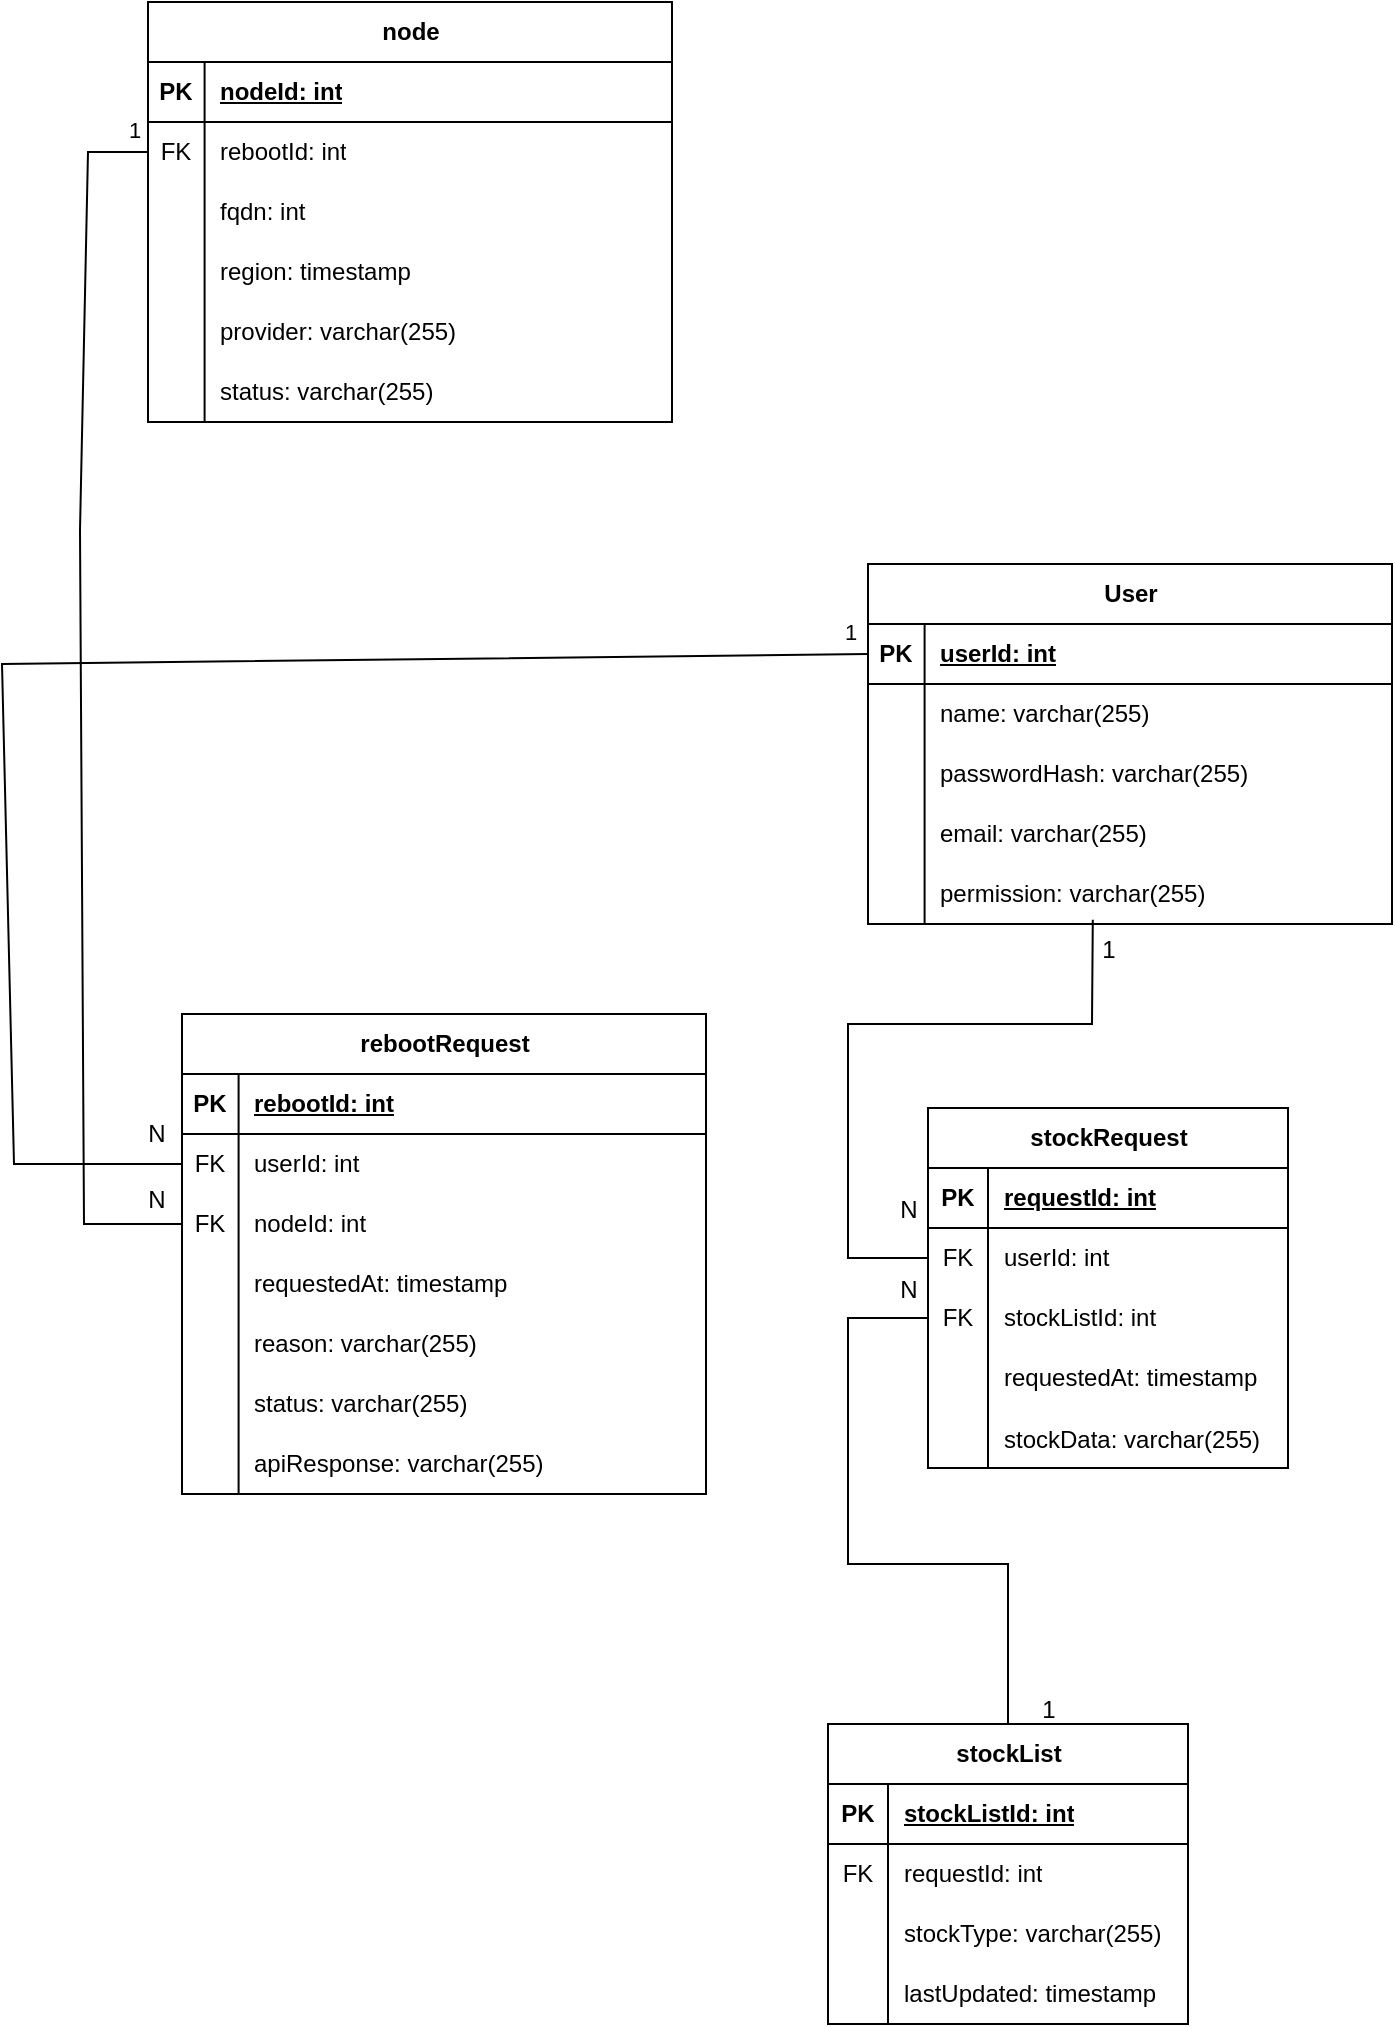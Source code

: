 <mxfile version="26.2.15">
  <diagram name="Page-1" id="GqOwYjvRHA0eZzKJuxxE">
    <mxGraphModel dx="851" dy="609" grid="1" gridSize="10" guides="1" tooltips="1" connect="1" arrows="1" fold="1" page="1" pageScale="1" pageWidth="827" pageHeight="1169" math="0" shadow="0">
      <root>
        <mxCell id="0" />
        <mxCell id="1" parent="0" />
        <mxCell id="aUm_TQJ9ZBti03LkIsbj-28" value="User" style="shape=table;startSize=30;container=1;collapsible=1;childLayout=tableLayout;fixedRows=1;rowLines=0;fontStyle=1;align=center;resizeLast=1;html=1;" parent="1" vertex="1">
          <mxGeometry x="480" y="320" width="262" height="180" as="geometry" />
        </mxCell>
        <mxCell id="aUm_TQJ9ZBti03LkIsbj-29" value="" style="shape=tableRow;horizontal=0;startSize=0;swimlaneHead=0;swimlaneBody=0;fillColor=none;collapsible=0;dropTarget=0;points=[[0,0.5],[1,0.5]];portConstraint=eastwest;top=0;left=0;right=0;bottom=1;" parent="aUm_TQJ9ZBti03LkIsbj-28" vertex="1">
          <mxGeometry y="30" width="262" height="30" as="geometry" />
        </mxCell>
        <mxCell id="aUm_TQJ9ZBti03LkIsbj-30" value="PK" style="shape=partialRectangle;connectable=0;fillColor=none;top=0;left=0;bottom=0;right=0;fontStyle=1;overflow=hidden;whiteSpace=wrap;html=1;" parent="aUm_TQJ9ZBti03LkIsbj-29" vertex="1">
          <mxGeometry width="28.3" height="30" as="geometry">
            <mxRectangle width="28.3" height="30" as="alternateBounds" />
          </mxGeometry>
        </mxCell>
        <mxCell id="aUm_TQJ9ZBti03LkIsbj-31" value="userId: int" style="shape=partialRectangle;connectable=0;fillColor=none;top=0;left=0;bottom=0;right=0;align=left;spacingLeft=6;fontStyle=5;overflow=hidden;whiteSpace=wrap;html=1;" parent="aUm_TQJ9ZBti03LkIsbj-29" vertex="1">
          <mxGeometry x="28.3" width="233.7" height="30" as="geometry">
            <mxRectangle width="233.7" height="30" as="alternateBounds" />
          </mxGeometry>
        </mxCell>
        <mxCell id="aUm_TQJ9ZBti03LkIsbj-32" value="" style="shape=tableRow;horizontal=0;startSize=0;swimlaneHead=0;swimlaneBody=0;fillColor=none;collapsible=0;dropTarget=0;points=[[0,0.5],[1,0.5]];portConstraint=eastwest;top=0;left=0;right=0;bottom=0;" parent="aUm_TQJ9ZBti03LkIsbj-28" vertex="1">
          <mxGeometry y="60" width="262" height="30" as="geometry" />
        </mxCell>
        <mxCell id="aUm_TQJ9ZBti03LkIsbj-33" value="" style="shape=partialRectangle;connectable=0;fillColor=none;top=0;left=0;bottom=0;right=0;editable=1;overflow=hidden;whiteSpace=wrap;html=1;" parent="aUm_TQJ9ZBti03LkIsbj-32" vertex="1">
          <mxGeometry width="28.3" height="30" as="geometry">
            <mxRectangle width="28.3" height="30" as="alternateBounds" />
          </mxGeometry>
        </mxCell>
        <mxCell id="aUm_TQJ9ZBti03LkIsbj-34" value="name: varchar(255)" style="shape=partialRectangle;connectable=0;fillColor=none;top=0;left=0;bottom=0;right=0;align=left;spacingLeft=6;overflow=hidden;whiteSpace=wrap;html=1;" parent="aUm_TQJ9ZBti03LkIsbj-32" vertex="1">
          <mxGeometry x="28.3" width="233.7" height="30" as="geometry">
            <mxRectangle width="233.7" height="30" as="alternateBounds" />
          </mxGeometry>
        </mxCell>
        <mxCell id="aUm_TQJ9ZBti03LkIsbj-35" value="" style="shape=tableRow;horizontal=0;startSize=0;swimlaneHead=0;swimlaneBody=0;fillColor=none;collapsible=0;dropTarget=0;points=[[0,0.5],[1,0.5]];portConstraint=eastwest;top=0;left=0;right=0;bottom=0;" parent="aUm_TQJ9ZBti03LkIsbj-28" vertex="1">
          <mxGeometry y="90" width="262" height="30" as="geometry" />
        </mxCell>
        <mxCell id="aUm_TQJ9ZBti03LkIsbj-36" value="" style="shape=partialRectangle;connectable=0;fillColor=none;top=0;left=0;bottom=0;right=0;editable=1;overflow=hidden;whiteSpace=wrap;html=1;" parent="aUm_TQJ9ZBti03LkIsbj-35" vertex="1">
          <mxGeometry width="28.3" height="30" as="geometry">
            <mxRectangle width="28.3" height="30" as="alternateBounds" />
          </mxGeometry>
        </mxCell>
        <mxCell id="aUm_TQJ9ZBti03LkIsbj-37" value="passwordHash: varchar(255)" style="shape=partialRectangle;connectable=0;fillColor=none;top=0;left=0;bottom=0;right=0;align=left;spacingLeft=6;overflow=hidden;whiteSpace=wrap;html=1;" parent="aUm_TQJ9ZBti03LkIsbj-35" vertex="1">
          <mxGeometry x="28.3" width="233.7" height="30" as="geometry">
            <mxRectangle width="233.7" height="30" as="alternateBounds" />
          </mxGeometry>
        </mxCell>
        <mxCell id="aUm_TQJ9ZBti03LkIsbj-38" value="" style="shape=tableRow;horizontal=0;startSize=0;swimlaneHead=0;swimlaneBody=0;fillColor=none;collapsible=0;dropTarget=0;points=[[0,0.5],[1,0.5]];portConstraint=eastwest;top=0;left=0;right=0;bottom=0;" parent="aUm_TQJ9ZBti03LkIsbj-28" vertex="1">
          <mxGeometry y="120" width="262" height="30" as="geometry" />
        </mxCell>
        <mxCell id="aUm_TQJ9ZBti03LkIsbj-39" value="" style="shape=partialRectangle;connectable=0;fillColor=none;top=0;left=0;bottom=0;right=0;editable=1;overflow=hidden;whiteSpace=wrap;html=1;" parent="aUm_TQJ9ZBti03LkIsbj-38" vertex="1">
          <mxGeometry width="28.3" height="30" as="geometry">
            <mxRectangle width="28.3" height="30" as="alternateBounds" />
          </mxGeometry>
        </mxCell>
        <mxCell id="aUm_TQJ9ZBti03LkIsbj-40" value="email: varchar(255)" style="shape=partialRectangle;connectable=0;fillColor=none;top=0;left=0;bottom=0;right=0;align=left;spacingLeft=6;overflow=hidden;whiteSpace=wrap;html=1;" parent="aUm_TQJ9ZBti03LkIsbj-38" vertex="1">
          <mxGeometry x="28.3" width="233.7" height="30" as="geometry">
            <mxRectangle width="233.7" height="30" as="alternateBounds" />
          </mxGeometry>
        </mxCell>
        <mxCell id="aUm_TQJ9ZBti03LkIsbj-42" value="" style="shape=tableRow;horizontal=0;startSize=0;swimlaneHead=0;swimlaneBody=0;fillColor=none;collapsible=0;dropTarget=0;points=[[0,0.5],[1,0.5]];portConstraint=eastwest;top=0;left=0;right=0;bottom=0;" parent="aUm_TQJ9ZBti03LkIsbj-28" vertex="1">
          <mxGeometry y="150" width="262" height="30" as="geometry" />
        </mxCell>
        <mxCell id="aUm_TQJ9ZBti03LkIsbj-43" value="" style="shape=partialRectangle;connectable=0;fillColor=none;top=0;left=0;bottom=0;right=0;editable=1;overflow=hidden;whiteSpace=wrap;html=1;" parent="aUm_TQJ9ZBti03LkIsbj-42" vertex="1">
          <mxGeometry width="28.3" height="30" as="geometry">
            <mxRectangle width="28.3" height="30" as="alternateBounds" />
          </mxGeometry>
        </mxCell>
        <mxCell id="aUm_TQJ9ZBti03LkIsbj-44" value="permission: varchar(255)" style="shape=partialRectangle;connectable=0;fillColor=none;top=0;left=0;bottom=0;right=0;align=left;spacingLeft=6;overflow=hidden;whiteSpace=wrap;html=1;" parent="aUm_TQJ9ZBti03LkIsbj-42" vertex="1">
          <mxGeometry x="28.3" width="233.7" height="30" as="geometry">
            <mxRectangle width="233.7" height="30" as="alternateBounds" />
          </mxGeometry>
        </mxCell>
        <mxCell id="aUm_TQJ9ZBti03LkIsbj-48" value="rebootRequest" style="shape=table;startSize=30;container=1;collapsible=1;childLayout=tableLayout;fixedRows=1;rowLines=0;fontStyle=1;align=center;resizeLast=1;html=1;" parent="1" vertex="1">
          <mxGeometry x="137" y="545" width="262" height="240" as="geometry" />
        </mxCell>
        <mxCell id="aUm_TQJ9ZBti03LkIsbj-49" value="" style="shape=tableRow;horizontal=0;startSize=0;swimlaneHead=0;swimlaneBody=0;fillColor=none;collapsible=0;dropTarget=0;points=[[0,0.5],[1,0.5]];portConstraint=eastwest;top=0;left=0;right=0;bottom=1;" parent="aUm_TQJ9ZBti03LkIsbj-48" vertex="1">
          <mxGeometry y="30" width="262" height="30" as="geometry" />
        </mxCell>
        <mxCell id="aUm_TQJ9ZBti03LkIsbj-50" value="PK" style="shape=partialRectangle;connectable=0;fillColor=none;top=0;left=0;bottom=0;right=0;fontStyle=1;overflow=hidden;whiteSpace=wrap;html=1;" parent="aUm_TQJ9ZBti03LkIsbj-49" vertex="1">
          <mxGeometry width="28.3" height="30" as="geometry">
            <mxRectangle width="28.3" height="30" as="alternateBounds" />
          </mxGeometry>
        </mxCell>
        <mxCell id="aUm_TQJ9ZBti03LkIsbj-51" value="rebootId: int" style="shape=partialRectangle;connectable=0;fillColor=none;top=0;left=0;bottom=0;right=0;align=left;spacingLeft=6;fontStyle=5;overflow=hidden;whiteSpace=wrap;html=1;" parent="aUm_TQJ9ZBti03LkIsbj-49" vertex="1">
          <mxGeometry x="28.3" width="233.7" height="30" as="geometry">
            <mxRectangle width="233.7" height="30" as="alternateBounds" />
          </mxGeometry>
        </mxCell>
        <mxCell id="aUm_TQJ9ZBti03LkIsbj-52" value="" style="shape=tableRow;horizontal=0;startSize=0;swimlaneHead=0;swimlaneBody=0;fillColor=none;collapsible=0;dropTarget=0;points=[[0,0.5],[1,0.5]];portConstraint=eastwest;top=0;left=0;right=0;bottom=0;" parent="aUm_TQJ9ZBti03LkIsbj-48" vertex="1">
          <mxGeometry y="60" width="262" height="30" as="geometry" />
        </mxCell>
        <mxCell id="aUm_TQJ9ZBti03LkIsbj-53" value="FK" style="shape=partialRectangle;connectable=0;fillColor=none;top=0;left=0;bottom=0;right=0;editable=1;overflow=hidden;whiteSpace=wrap;html=1;" parent="aUm_TQJ9ZBti03LkIsbj-52" vertex="1">
          <mxGeometry width="28.3" height="30" as="geometry">
            <mxRectangle width="28.3" height="30" as="alternateBounds" />
          </mxGeometry>
        </mxCell>
        <mxCell id="aUm_TQJ9ZBti03LkIsbj-54" value="userId: int" style="shape=partialRectangle;connectable=0;fillColor=none;top=0;left=0;bottom=0;right=0;align=left;spacingLeft=6;overflow=hidden;whiteSpace=wrap;html=1;" parent="aUm_TQJ9ZBti03LkIsbj-52" vertex="1">
          <mxGeometry x="28.3" width="233.7" height="30" as="geometry">
            <mxRectangle width="233.7" height="30" as="alternateBounds" />
          </mxGeometry>
        </mxCell>
        <mxCell id="aUm_TQJ9ZBti03LkIsbj-55" value="" style="shape=tableRow;horizontal=0;startSize=0;swimlaneHead=0;swimlaneBody=0;fillColor=none;collapsible=0;dropTarget=0;points=[[0,0.5],[1,0.5]];portConstraint=eastwest;top=0;left=0;right=0;bottom=0;" parent="aUm_TQJ9ZBti03LkIsbj-48" vertex="1">
          <mxGeometry y="90" width="262" height="30" as="geometry" />
        </mxCell>
        <mxCell id="aUm_TQJ9ZBti03LkIsbj-56" value="FK" style="shape=partialRectangle;connectable=0;fillColor=none;top=0;left=0;bottom=0;right=0;editable=1;overflow=hidden;whiteSpace=wrap;html=1;" parent="aUm_TQJ9ZBti03LkIsbj-55" vertex="1">
          <mxGeometry width="28.3" height="30" as="geometry">
            <mxRectangle width="28.3" height="30" as="alternateBounds" />
          </mxGeometry>
        </mxCell>
        <mxCell id="aUm_TQJ9ZBti03LkIsbj-57" value="nodeId: int" style="shape=partialRectangle;connectable=0;fillColor=none;top=0;left=0;bottom=0;right=0;align=left;spacingLeft=6;overflow=hidden;whiteSpace=wrap;html=1;" parent="aUm_TQJ9ZBti03LkIsbj-55" vertex="1">
          <mxGeometry x="28.3" width="233.7" height="30" as="geometry">
            <mxRectangle width="233.7" height="30" as="alternateBounds" />
          </mxGeometry>
        </mxCell>
        <mxCell id="aUm_TQJ9ZBti03LkIsbj-58" value="" style="shape=tableRow;horizontal=0;startSize=0;swimlaneHead=0;swimlaneBody=0;fillColor=none;collapsible=0;dropTarget=0;points=[[0,0.5],[1,0.5]];portConstraint=eastwest;top=0;left=0;right=0;bottom=0;" parent="aUm_TQJ9ZBti03LkIsbj-48" vertex="1">
          <mxGeometry y="120" width="262" height="30" as="geometry" />
        </mxCell>
        <mxCell id="aUm_TQJ9ZBti03LkIsbj-59" value="" style="shape=partialRectangle;connectable=0;fillColor=none;top=0;left=0;bottom=0;right=0;editable=1;overflow=hidden;whiteSpace=wrap;html=1;" parent="aUm_TQJ9ZBti03LkIsbj-58" vertex="1">
          <mxGeometry width="28.3" height="30" as="geometry">
            <mxRectangle width="28.3" height="30" as="alternateBounds" />
          </mxGeometry>
        </mxCell>
        <mxCell id="aUm_TQJ9ZBti03LkIsbj-60" value="requestedAt: timestamp" style="shape=partialRectangle;connectable=0;fillColor=none;top=0;left=0;bottom=0;right=0;align=left;spacingLeft=6;overflow=hidden;whiteSpace=wrap;html=1;" parent="aUm_TQJ9ZBti03LkIsbj-58" vertex="1">
          <mxGeometry x="28.3" width="233.7" height="30" as="geometry">
            <mxRectangle width="233.7" height="30" as="alternateBounds" />
          </mxGeometry>
        </mxCell>
        <mxCell id="aUm_TQJ9ZBti03LkIsbj-61" value="" style="shape=tableRow;horizontal=0;startSize=0;swimlaneHead=0;swimlaneBody=0;fillColor=none;collapsible=0;dropTarget=0;points=[[0,0.5],[1,0.5]];portConstraint=eastwest;top=0;left=0;right=0;bottom=0;" parent="aUm_TQJ9ZBti03LkIsbj-48" vertex="1">
          <mxGeometry y="150" width="262" height="30" as="geometry" />
        </mxCell>
        <mxCell id="aUm_TQJ9ZBti03LkIsbj-62" value="" style="shape=partialRectangle;connectable=0;fillColor=none;top=0;left=0;bottom=0;right=0;editable=1;overflow=hidden;whiteSpace=wrap;html=1;" parent="aUm_TQJ9ZBti03LkIsbj-61" vertex="1">
          <mxGeometry width="28.3" height="30" as="geometry">
            <mxRectangle width="28.3" height="30" as="alternateBounds" />
          </mxGeometry>
        </mxCell>
        <mxCell id="aUm_TQJ9ZBti03LkIsbj-63" value="reason: varchar(255)" style="shape=partialRectangle;connectable=0;fillColor=none;top=0;left=0;bottom=0;right=0;align=left;spacingLeft=6;overflow=hidden;whiteSpace=wrap;html=1;" parent="aUm_TQJ9ZBti03LkIsbj-61" vertex="1">
          <mxGeometry x="28.3" width="233.7" height="30" as="geometry">
            <mxRectangle width="233.7" height="30" as="alternateBounds" />
          </mxGeometry>
        </mxCell>
        <mxCell id="aUm_TQJ9ZBti03LkIsbj-64" value="" style="shape=tableRow;horizontal=0;startSize=0;swimlaneHead=0;swimlaneBody=0;fillColor=none;collapsible=0;dropTarget=0;points=[[0,0.5],[1,0.5]];portConstraint=eastwest;top=0;left=0;right=0;bottom=0;" parent="aUm_TQJ9ZBti03LkIsbj-48" vertex="1">
          <mxGeometry y="180" width="262" height="30" as="geometry" />
        </mxCell>
        <mxCell id="aUm_TQJ9ZBti03LkIsbj-65" value="" style="shape=partialRectangle;connectable=0;fillColor=none;top=0;left=0;bottom=0;right=0;editable=1;overflow=hidden;whiteSpace=wrap;html=1;" parent="aUm_TQJ9ZBti03LkIsbj-64" vertex="1">
          <mxGeometry width="28.3" height="30" as="geometry">
            <mxRectangle width="28.3" height="30" as="alternateBounds" />
          </mxGeometry>
        </mxCell>
        <mxCell id="aUm_TQJ9ZBti03LkIsbj-66" value="status: varchar(255)" style="shape=partialRectangle;connectable=0;fillColor=none;top=0;left=0;bottom=0;right=0;align=left;spacingLeft=6;overflow=hidden;whiteSpace=wrap;html=1;" parent="aUm_TQJ9ZBti03LkIsbj-64" vertex="1">
          <mxGeometry x="28.3" width="233.7" height="30" as="geometry">
            <mxRectangle width="233.7" height="30" as="alternateBounds" />
          </mxGeometry>
        </mxCell>
        <mxCell id="aUm_TQJ9ZBti03LkIsbj-67" value="" style="shape=tableRow;horizontal=0;startSize=0;swimlaneHead=0;swimlaneBody=0;fillColor=none;collapsible=0;dropTarget=0;points=[[0,0.5],[1,0.5]];portConstraint=eastwest;top=0;left=0;right=0;bottom=0;" parent="aUm_TQJ9ZBti03LkIsbj-48" vertex="1">
          <mxGeometry y="210" width="262" height="30" as="geometry" />
        </mxCell>
        <mxCell id="aUm_TQJ9ZBti03LkIsbj-68" value="" style="shape=partialRectangle;connectable=0;fillColor=none;top=0;left=0;bottom=0;right=0;editable=1;overflow=hidden;whiteSpace=wrap;html=1;" parent="aUm_TQJ9ZBti03LkIsbj-67" vertex="1">
          <mxGeometry width="28.3" height="30" as="geometry">
            <mxRectangle width="28.3" height="30" as="alternateBounds" />
          </mxGeometry>
        </mxCell>
        <mxCell id="aUm_TQJ9ZBti03LkIsbj-69" value="apiResponse: varchar(255)" style="shape=partialRectangle;connectable=0;fillColor=none;top=0;left=0;bottom=0;right=0;align=left;spacingLeft=6;overflow=hidden;whiteSpace=wrap;html=1;" parent="aUm_TQJ9ZBti03LkIsbj-67" vertex="1">
          <mxGeometry x="28.3" width="233.7" height="30" as="geometry">
            <mxRectangle width="233.7" height="30" as="alternateBounds" />
          </mxGeometry>
        </mxCell>
        <mxCell id="aUm_TQJ9ZBti03LkIsbj-70" value="node" style="shape=table;startSize=30;container=1;collapsible=1;childLayout=tableLayout;fixedRows=1;rowLines=0;fontStyle=1;align=center;resizeLast=1;html=1;" parent="1" vertex="1">
          <mxGeometry x="120" y="39" width="262" height="210" as="geometry" />
        </mxCell>
        <mxCell id="aUm_TQJ9ZBti03LkIsbj-71" value="" style="shape=tableRow;horizontal=0;startSize=0;swimlaneHead=0;swimlaneBody=0;fillColor=none;collapsible=0;dropTarget=0;points=[[0,0.5],[1,0.5]];portConstraint=eastwest;top=0;left=0;right=0;bottom=1;" parent="aUm_TQJ9ZBti03LkIsbj-70" vertex="1">
          <mxGeometry y="30" width="262" height="30" as="geometry" />
        </mxCell>
        <mxCell id="aUm_TQJ9ZBti03LkIsbj-72" value="PK" style="shape=partialRectangle;connectable=0;fillColor=none;top=0;left=0;bottom=0;right=0;fontStyle=1;overflow=hidden;whiteSpace=wrap;html=1;" parent="aUm_TQJ9ZBti03LkIsbj-71" vertex="1">
          <mxGeometry width="28.3" height="30" as="geometry">
            <mxRectangle width="28.3" height="30" as="alternateBounds" />
          </mxGeometry>
        </mxCell>
        <mxCell id="aUm_TQJ9ZBti03LkIsbj-73" value="nodeId: int" style="shape=partialRectangle;connectable=0;fillColor=none;top=0;left=0;bottom=0;right=0;align=left;spacingLeft=6;fontStyle=5;overflow=hidden;whiteSpace=wrap;html=1;" parent="aUm_TQJ9ZBti03LkIsbj-71" vertex="1">
          <mxGeometry x="28.3" width="233.7" height="30" as="geometry">
            <mxRectangle width="233.7" height="30" as="alternateBounds" />
          </mxGeometry>
        </mxCell>
        <mxCell id="aUm_TQJ9ZBti03LkIsbj-74" value="" style="shape=tableRow;horizontal=0;startSize=0;swimlaneHead=0;swimlaneBody=0;fillColor=none;collapsible=0;dropTarget=0;points=[[0,0.5],[1,0.5]];portConstraint=eastwest;top=0;left=0;right=0;bottom=0;" parent="aUm_TQJ9ZBti03LkIsbj-70" vertex="1">
          <mxGeometry y="60" width="262" height="30" as="geometry" />
        </mxCell>
        <mxCell id="aUm_TQJ9ZBti03LkIsbj-75" value="FK" style="shape=partialRectangle;connectable=0;fillColor=none;top=0;left=0;bottom=0;right=0;editable=1;overflow=hidden;whiteSpace=wrap;html=1;" parent="aUm_TQJ9ZBti03LkIsbj-74" vertex="1">
          <mxGeometry width="28.3" height="30" as="geometry">
            <mxRectangle width="28.3" height="30" as="alternateBounds" />
          </mxGeometry>
        </mxCell>
        <mxCell id="aUm_TQJ9ZBti03LkIsbj-76" value="rebootId: int" style="shape=partialRectangle;connectable=0;fillColor=none;top=0;left=0;bottom=0;right=0;align=left;spacingLeft=6;overflow=hidden;whiteSpace=wrap;html=1;" parent="aUm_TQJ9ZBti03LkIsbj-74" vertex="1">
          <mxGeometry x="28.3" width="233.7" height="30" as="geometry">
            <mxRectangle width="233.7" height="30" as="alternateBounds" />
          </mxGeometry>
        </mxCell>
        <mxCell id="aUm_TQJ9ZBti03LkIsbj-77" value="" style="shape=tableRow;horizontal=0;startSize=0;swimlaneHead=0;swimlaneBody=0;fillColor=none;collapsible=0;dropTarget=0;points=[[0,0.5],[1,0.5]];portConstraint=eastwest;top=0;left=0;right=0;bottom=0;" parent="aUm_TQJ9ZBti03LkIsbj-70" vertex="1">
          <mxGeometry y="90" width="262" height="30" as="geometry" />
        </mxCell>
        <mxCell id="aUm_TQJ9ZBti03LkIsbj-78" value="" style="shape=partialRectangle;connectable=0;fillColor=none;top=0;left=0;bottom=0;right=0;editable=1;overflow=hidden;whiteSpace=wrap;html=1;" parent="aUm_TQJ9ZBti03LkIsbj-77" vertex="1">
          <mxGeometry width="28.3" height="30" as="geometry">
            <mxRectangle width="28.3" height="30" as="alternateBounds" />
          </mxGeometry>
        </mxCell>
        <mxCell id="aUm_TQJ9ZBti03LkIsbj-79" value="fqdn: int" style="shape=partialRectangle;connectable=0;fillColor=none;top=0;left=0;bottom=0;right=0;align=left;spacingLeft=6;overflow=hidden;whiteSpace=wrap;html=1;" parent="aUm_TQJ9ZBti03LkIsbj-77" vertex="1">
          <mxGeometry x="28.3" width="233.7" height="30" as="geometry">
            <mxRectangle width="233.7" height="30" as="alternateBounds" />
          </mxGeometry>
        </mxCell>
        <mxCell id="aUm_TQJ9ZBti03LkIsbj-80" value="" style="shape=tableRow;horizontal=0;startSize=0;swimlaneHead=0;swimlaneBody=0;fillColor=none;collapsible=0;dropTarget=0;points=[[0,0.5],[1,0.5]];portConstraint=eastwest;top=0;left=0;right=0;bottom=0;" parent="aUm_TQJ9ZBti03LkIsbj-70" vertex="1">
          <mxGeometry y="120" width="262" height="30" as="geometry" />
        </mxCell>
        <mxCell id="aUm_TQJ9ZBti03LkIsbj-81" value="" style="shape=partialRectangle;connectable=0;fillColor=none;top=0;left=0;bottom=0;right=0;editable=1;overflow=hidden;whiteSpace=wrap;html=1;" parent="aUm_TQJ9ZBti03LkIsbj-80" vertex="1">
          <mxGeometry width="28.3" height="30" as="geometry">
            <mxRectangle width="28.3" height="30" as="alternateBounds" />
          </mxGeometry>
        </mxCell>
        <mxCell id="aUm_TQJ9ZBti03LkIsbj-82" value="region: timestamp" style="shape=partialRectangle;connectable=0;fillColor=none;top=0;left=0;bottom=0;right=0;align=left;spacingLeft=6;overflow=hidden;whiteSpace=wrap;html=1;" parent="aUm_TQJ9ZBti03LkIsbj-80" vertex="1">
          <mxGeometry x="28.3" width="233.7" height="30" as="geometry">
            <mxRectangle width="233.7" height="30" as="alternateBounds" />
          </mxGeometry>
        </mxCell>
        <mxCell id="aUm_TQJ9ZBti03LkIsbj-83" value="" style="shape=tableRow;horizontal=0;startSize=0;swimlaneHead=0;swimlaneBody=0;fillColor=none;collapsible=0;dropTarget=0;points=[[0,0.5],[1,0.5]];portConstraint=eastwest;top=0;left=0;right=0;bottom=0;" parent="aUm_TQJ9ZBti03LkIsbj-70" vertex="1">
          <mxGeometry y="150" width="262" height="30" as="geometry" />
        </mxCell>
        <mxCell id="aUm_TQJ9ZBti03LkIsbj-84" value="" style="shape=partialRectangle;connectable=0;fillColor=none;top=0;left=0;bottom=0;right=0;editable=1;overflow=hidden;whiteSpace=wrap;html=1;" parent="aUm_TQJ9ZBti03LkIsbj-83" vertex="1">
          <mxGeometry width="28.3" height="30" as="geometry">
            <mxRectangle width="28.3" height="30" as="alternateBounds" />
          </mxGeometry>
        </mxCell>
        <mxCell id="aUm_TQJ9ZBti03LkIsbj-85" value="provider: varchar(255)" style="shape=partialRectangle;connectable=0;fillColor=none;top=0;left=0;bottom=0;right=0;align=left;spacingLeft=6;overflow=hidden;whiteSpace=wrap;html=1;" parent="aUm_TQJ9ZBti03LkIsbj-83" vertex="1">
          <mxGeometry x="28.3" width="233.7" height="30" as="geometry">
            <mxRectangle width="233.7" height="30" as="alternateBounds" />
          </mxGeometry>
        </mxCell>
        <mxCell id="aUm_TQJ9ZBti03LkIsbj-86" value="" style="shape=tableRow;horizontal=0;startSize=0;swimlaneHead=0;swimlaneBody=0;fillColor=none;collapsible=0;dropTarget=0;points=[[0,0.5],[1,0.5]];portConstraint=eastwest;top=0;left=0;right=0;bottom=0;" parent="aUm_TQJ9ZBti03LkIsbj-70" vertex="1">
          <mxGeometry y="180" width="262" height="30" as="geometry" />
        </mxCell>
        <mxCell id="aUm_TQJ9ZBti03LkIsbj-87" value="" style="shape=partialRectangle;connectable=0;fillColor=none;top=0;left=0;bottom=0;right=0;editable=1;overflow=hidden;whiteSpace=wrap;html=1;" parent="aUm_TQJ9ZBti03LkIsbj-86" vertex="1">
          <mxGeometry width="28.3" height="30" as="geometry">
            <mxRectangle width="28.3" height="30" as="alternateBounds" />
          </mxGeometry>
        </mxCell>
        <mxCell id="aUm_TQJ9ZBti03LkIsbj-88" value="status: varchar(255)" style="shape=partialRectangle;connectable=0;fillColor=none;top=0;left=0;bottom=0;right=0;align=left;spacingLeft=6;overflow=hidden;whiteSpace=wrap;html=1;" parent="aUm_TQJ9ZBti03LkIsbj-86" vertex="1">
          <mxGeometry x="28.3" width="233.7" height="30" as="geometry">
            <mxRectangle width="233.7" height="30" as="alternateBounds" />
          </mxGeometry>
        </mxCell>
        <mxCell id="aUm_TQJ9ZBti03LkIsbj-92" value="" style="endArrow=none;html=1;rounded=0;entryX=0;entryY=0.5;entryDx=0;entryDy=0;exitX=0;exitY=0.5;exitDx=0;exitDy=0;" parent="1" source="aUm_TQJ9ZBti03LkIsbj-52" target="aUm_TQJ9ZBti03LkIsbj-29" edge="1">
          <mxGeometry width="50" height="50" relative="1" as="geometry">
            <mxPoint x="85" y="532" as="sourcePoint" />
            <mxPoint x="100" y="110" as="targetPoint" />
            <Array as="points">
              <mxPoint x="53" y="620" />
              <mxPoint x="47" y="370" />
            </Array>
          </mxGeometry>
        </mxCell>
        <mxCell id="aUm_TQJ9ZBti03LkIsbj-184" value="1" style="edgeLabel;html=1;align=center;verticalAlign=middle;resizable=0;points=[];" parent="aUm_TQJ9ZBti03LkIsbj-92" vertex="1" connectable="0">
          <mxGeometry x="0.966" y="1" relative="1" as="geometry">
            <mxPoint x="4" y="-10" as="offset" />
          </mxGeometry>
        </mxCell>
        <mxCell id="aUm_TQJ9ZBti03LkIsbj-93" value="" style="endArrow=none;html=1;rounded=0;entryX=0;entryY=0.5;entryDx=0;entryDy=0;exitX=0;exitY=0.5;exitDx=0;exitDy=0;" parent="1" source="aUm_TQJ9ZBti03LkIsbj-74" target="aUm_TQJ9ZBti03LkIsbj-55" edge="1">
          <mxGeometry width="50" height="50" relative="1" as="geometry">
            <mxPoint x="134" y="377" as="sourcePoint" />
            <mxPoint x="83" y="556" as="targetPoint" />
            <Array as="points">
              <mxPoint x="90" y="114" />
              <mxPoint x="86" y="303" />
              <mxPoint x="88" y="650" />
            </Array>
          </mxGeometry>
        </mxCell>
        <mxCell id="aUm_TQJ9ZBti03LkIsbj-185" value="1" style="edgeLabel;html=1;align=center;verticalAlign=middle;resizable=0;points=[];" parent="aUm_TQJ9ZBti03LkIsbj-93" vertex="1" connectable="0">
          <mxGeometry x="-0.957" y="-3" relative="1" as="geometry">
            <mxPoint x="6" y="-8" as="offset" />
          </mxGeometry>
        </mxCell>
        <mxCell id="aUm_TQJ9ZBti03LkIsbj-94" value="N" style="text;html=1;align=center;verticalAlign=middle;resizable=0;points=[];autosize=1;strokeColor=none;fillColor=none;" parent="1" vertex="1">
          <mxGeometry x="110" y="592" width="27" height="26" as="geometry" />
        </mxCell>
        <mxCell id="aUm_TQJ9ZBti03LkIsbj-95" value="N" style="text;html=1;align=center;verticalAlign=middle;resizable=0;points=[];autosize=1;strokeColor=none;fillColor=none;" parent="1" vertex="1">
          <mxGeometry x="110" y="625" width="27" height="26" as="geometry" />
        </mxCell>
        <mxCell id="xZxlKnpOTAj4BZ6l7p1P-1" value="stockRequest" style="shape=table;startSize=30;container=1;collapsible=1;childLayout=tableLayout;fixedRows=1;rowLines=0;fontStyle=1;align=center;resizeLast=1;html=1;" vertex="1" parent="1">
          <mxGeometry x="510" y="592" width="180" height="180" as="geometry">
            <mxRectangle x="510" y="592" width="110" height="30" as="alternateBounds" />
          </mxGeometry>
        </mxCell>
        <mxCell id="xZxlKnpOTAj4BZ6l7p1P-2" value="" style="shape=tableRow;horizontal=0;startSize=0;swimlaneHead=0;swimlaneBody=0;fillColor=none;collapsible=0;dropTarget=0;points=[[0,0.5],[1,0.5]];portConstraint=eastwest;top=0;left=0;right=0;bottom=1;" vertex="1" parent="xZxlKnpOTAj4BZ6l7p1P-1">
          <mxGeometry y="30" width="180" height="30" as="geometry" />
        </mxCell>
        <mxCell id="xZxlKnpOTAj4BZ6l7p1P-3" value="PK" style="shape=partialRectangle;connectable=0;fillColor=none;top=0;left=0;bottom=0;right=0;fontStyle=1;overflow=hidden;whiteSpace=wrap;html=1;" vertex="1" parent="xZxlKnpOTAj4BZ6l7p1P-2">
          <mxGeometry width="30" height="30" as="geometry">
            <mxRectangle width="30" height="30" as="alternateBounds" />
          </mxGeometry>
        </mxCell>
        <mxCell id="xZxlKnpOTAj4BZ6l7p1P-4" value="requestId: int" style="shape=partialRectangle;connectable=0;fillColor=none;top=0;left=0;bottom=0;right=0;align=left;spacingLeft=6;fontStyle=5;overflow=hidden;whiteSpace=wrap;html=1;" vertex="1" parent="xZxlKnpOTAj4BZ6l7p1P-2">
          <mxGeometry x="30" width="150" height="30" as="geometry">
            <mxRectangle width="150" height="30" as="alternateBounds" />
          </mxGeometry>
        </mxCell>
        <mxCell id="xZxlKnpOTAj4BZ6l7p1P-5" value="" style="shape=tableRow;horizontal=0;startSize=0;swimlaneHead=0;swimlaneBody=0;fillColor=none;collapsible=0;dropTarget=0;points=[[0,0.5],[1,0.5]];portConstraint=eastwest;top=0;left=0;right=0;bottom=0;" vertex="1" parent="xZxlKnpOTAj4BZ6l7p1P-1">
          <mxGeometry y="60" width="180" height="30" as="geometry" />
        </mxCell>
        <mxCell id="xZxlKnpOTAj4BZ6l7p1P-6" value="FK" style="shape=partialRectangle;connectable=0;fillColor=none;top=0;left=0;bottom=0;right=0;editable=1;overflow=hidden;whiteSpace=wrap;html=1;" vertex="1" parent="xZxlKnpOTAj4BZ6l7p1P-5">
          <mxGeometry width="30" height="30" as="geometry">
            <mxRectangle width="30" height="30" as="alternateBounds" />
          </mxGeometry>
        </mxCell>
        <mxCell id="xZxlKnpOTAj4BZ6l7p1P-7" value="userId: int" style="shape=partialRectangle;connectable=0;fillColor=none;top=0;left=0;bottom=0;right=0;align=left;spacingLeft=6;overflow=hidden;whiteSpace=wrap;html=1;" vertex="1" parent="xZxlKnpOTAj4BZ6l7p1P-5">
          <mxGeometry x="30" width="150" height="30" as="geometry">
            <mxRectangle width="150" height="30" as="alternateBounds" />
          </mxGeometry>
        </mxCell>
        <mxCell id="xZxlKnpOTAj4BZ6l7p1P-8" value="" style="shape=tableRow;horizontal=0;startSize=0;swimlaneHead=0;swimlaneBody=0;fillColor=none;collapsible=0;dropTarget=0;points=[[0,0.5],[1,0.5]];portConstraint=eastwest;top=0;left=0;right=0;bottom=0;" vertex="1" parent="xZxlKnpOTAj4BZ6l7p1P-1">
          <mxGeometry y="90" width="180" height="30" as="geometry" />
        </mxCell>
        <mxCell id="xZxlKnpOTAj4BZ6l7p1P-9" value="FK" style="shape=partialRectangle;connectable=0;fillColor=none;top=0;left=0;bottom=0;right=0;editable=1;overflow=hidden;whiteSpace=wrap;html=1;" vertex="1" parent="xZxlKnpOTAj4BZ6l7p1P-8">
          <mxGeometry width="30" height="30" as="geometry">
            <mxRectangle width="30" height="30" as="alternateBounds" />
          </mxGeometry>
        </mxCell>
        <mxCell id="xZxlKnpOTAj4BZ6l7p1P-10" value="stockListId: int" style="shape=partialRectangle;connectable=0;fillColor=none;top=0;left=0;bottom=0;right=0;align=left;spacingLeft=6;overflow=hidden;whiteSpace=wrap;html=1;" vertex="1" parent="xZxlKnpOTAj4BZ6l7p1P-8">
          <mxGeometry x="30" width="150" height="30" as="geometry">
            <mxRectangle width="150" height="30" as="alternateBounds" />
          </mxGeometry>
        </mxCell>
        <mxCell id="xZxlKnpOTAj4BZ6l7p1P-11" value="" style="shape=tableRow;horizontal=0;startSize=0;swimlaneHead=0;swimlaneBody=0;fillColor=none;collapsible=0;dropTarget=0;points=[[0,0.5],[1,0.5]];portConstraint=eastwest;top=0;left=0;right=0;bottom=0;" vertex="1" parent="xZxlKnpOTAj4BZ6l7p1P-1">
          <mxGeometry y="120" width="180" height="30" as="geometry" />
        </mxCell>
        <mxCell id="xZxlKnpOTAj4BZ6l7p1P-12" value="" style="shape=partialRectangle;connectable=0;fillColor=none;top=0;left=0;bottom=0;right=0;editable=1;overflow=hidden;whiteSpace=wrap;html=1;" vertex="1" parent="xZxlKnpOTAj4BZ6l7p1P-11">
          <mxGeometry width="30" height="30" as="geometry">
            <mxRectangle width="30" height="30" as="alternateBounds" />
          </mxGeometry>
        </mxCell>
        <mxCell id="xZxlKnpOTAj4BZ6l7p1P-13" value="requestedAt: timestamp" style="shape=partialRectangle;connectable=0;fillColor=none;top=0;left=0;bottom=0;right=0;align=left;spacingLeft=6;overflow=hidden;whiteSpace=wrap;html=1;" vertex="1" parent="xZxlKnpOTAj4BZ6l7p1P-11">
          <mxGeometry x="30" width="150" height="30" as="geometry">
            <mxRectangle width="150" height="30" as="alternateBounds" />
          </mxGeometry>
        </mxCell>
        <mxCell id="xZxlKnpOTAj4BZ6l7p1P-34" value="" style="shape=tableRow;horizontal=0;startSize=0;swimlaneHead=0;swimlaneBody=0;fillColor=none;collapsible=0;dropTarget=0;points=[[0,0.5],[1,0.5]];portConstraint=eastwest;top=0;left=0;right=0;bottom=0;" vertex="1" parent="xZxlKnpOTAj4BZ6l7p1P-1">
          <mxGeometry y="150" width="180" height="30" as="geometry" />
        </mxCell>
        <mxCell id="xZxlKnpOTAj4BZ6l7p1P-35" value="" style="shape=partialRectangle;connectable=0;fillColor=none;top=0;left=0;bottom=0;right=0;editable=1;overflow=hidden;" vertex="1" parent="xZxlKnpOTAj4BZ6l7p1P-34">
          <mxGeometry width="30" height="30" as="geometry">
            <mxRectangle width="30" height="30" as="alternateBounds" />
          </mxGeometry>
        </mxCell>
        <mxCell id="xZxlKnpOTAj4BZ6l7p1P-36" value="stockData: varchar(255)" style="shape=partialRectangle;connectable=0;fillColor=none;top=0;left=0;bottom=0;right=0;align=left;spacingLeft=6;overflow=hidden;" vertex="1" parent="xZxlKnpOTAj4BZ6l7p1P-34">
          <mxGeometry x="30" width="150" height="30" as="geometry">
            <mxRectangle width="150" height="30" as="alternateBounds" />
          </mxGeometry>
        </mxCell>
        <mxCell id="xZxlKnpOTAj4BZ6l7p1P-14" value="" style="endArrow=none;html=1;rounded=0;entryX=0.429;entryY=0.93;entryDx=0;entryDy=0;exitX=0;exitY=0.5;exitDx=0;exitDy=0;entryPerimeter=0;" edge="1" parent="1" source="xZxlKnpOTAj4BZ6l7p1P-5" target="aUm_TQJ9ZBti03LkIsbj-42">
          <mxGeometry width="50" height="50" relative="1" as="geometry">
            <mxPoint x="610" y="630" as="sourcePoint" />
            <mxPoint x="650" y="540" as="targetPoint" />
            <Array as="points">
              <mxPoint x="470" y="667" />
              <mxPoint x="470" y="550" />
              <mxPoint x="592" y="550" />
            </Array>
          </mxGeometry>
        </mxCell>
        <mxCell id="xZxlKnpOTAj4BZ6l7p1P-50" value="stockList" style="shape=table;startSize=30;container=1;collapsible=1;childLayout=tableLayout;fixedRows=1;rowLines=0;fontStyle=1;align=center;resizeLast=1;html=1;" vertex="1" parent="1">
          <mxGeometry x="460" y="900" width="180" height="150" as="geometry" />
        </mxCell>
        <mxCell id="xZxlKnpOTAj4BZ6l7p1P-51" value="" style="shape=tableRow;horizontal=0;startSize=0;swimlaneHead=0;swimlaneBody=0;fillColor=none;collapsible=0;dropTarget=0;points=[[0,0.5],[1,0.5]];portConstraint=eastwest;top=0;left=0;right=0;bottom=1;" vertex="1" parent="xZxlKnpOTAj4BZ6l7p1P-50">
          <mxGeometry y="30" width="180" height="30" as="geometry" />
        </mxCell>
        <mxCell id="xZxlKnpOTAj4BZ6l7p1P-52" value="PK" style="shape=partialRectangle;connectable=0;fillColor=none;top=0;left=0;bottom=0;right=0;fontStyle=1;overflow=hidden;whiteSpace=wrap;html=1;" vertex="1" parent="xZxlKnpOTAj4BZ6l7p1P-51">
          <mxGeometry width="30" height="30" as="geometry">
            <mxRectangle width="30" height="30" as="alternateBounds" />
          </mxGeometry>
        </mxCell>
        <mxCell id="xZxlKnpOTAj4BZ6l7p1P-53" value="stockListId: int" style="shape=partialRectangle;connectable=0;fillColor=none;top=0;left=0;bottom=0;right=0;align=left;spacingLeft=6;fontStyle=5;overflow=hidden;whiteSpace=wrap;html=1;" vertex="1" parent="xZxlKnpOTAj4BZ6l7p1P-51">
          <mxGeometry x="30" width="150" height="30" as="geometry">
            <mxRectangle width="150" height="30" as="alternateBounds" />
          </mxGeometry>
        </mxCell>
        <mxCell id="xZxlKnpOTAj4BZ6l7p1P-54" value="" style="shape=tableRow;horizontal=0;startSize=0;swimlaneHead=0;swimlaneBody=0;fillColor=none;collapsible=0;dropTarget=0;points=[[0,0.5],[1,0.5]];portConstraint=eastwest;top=0;left=0;right=0;bottom=0;" vertex="1" parent="xZxlKnpOTAj4BZ6l7p1P-50">
          <mxGeometry y="60" width="180" height="30" as="geometry" />
        </mxCell>
        <mxCell id="xZxlKnpOTAj4BZ6l7p1P-55" value="FK" style="shape=partialRectangle;connectable=0;fillColor=none;top=0;left=0;bottom=0;right=0;editable=1;overflow=hidden;whiteSpace=wrap;html=1;" vertex="1" parent="xZxlKnpOTAj4BZ6l7p1P-54">
          <mxGeometry width="30" height="30" as="geometry">
            <mxRectangle width="30" height="30" as="alternateBounds" />
          </mxGeometry>
        </mxCell>
        <mxCell id="xZxlKnpOTAj4BZ6l7p1P-56" value="requestId: int" style="shape=partialRectangle;connectable=0;fillColor=none;top=0;left=0;bottom=0;right=0;align=left;spacingLeft=6;overflow=hidden;whiteSpace=wrap;html=1;" vertex="1" parent="xZxlKnpOTAj4BZ6l7p1P-54">
          <mxGeometry x="30" width="150" height="30" as="geometry">
            <mxRectangle width="150" height="30" as="alternateBounds" />
          </mxGeometry>
        </mxCell>
        <mxCell id="xZxlKnpOTAj4BZ6l7p1P-57" value="" style="shape=tableRow;horizontal=0;startSize=0;swimlaneHead=0;swimlaneBody=0;fillColor=none;collapsible=0;dropTarget=0;points=[[0,0.5],[1,0.5]];portConstraint=eastwest;top=0;left=0;right=0;bottom=0;" vertex="1" parent="xZxlKnpOTAj4BZ6l7p1P-50">
          <mxGeometry y="90" width="180" height="30" as="geometry" />
        </mxCell>
        <mxCell id="xZxlKnpOTAj4BZ6l7p1P-58" value="" style="shape=partialRectangle;connectable=0;fillColor=none;top=0;left=0;bottom=0;right=0;editable=1;overflow=hidden;whiteSpace=wrap;html=1;" vertex="1" parent="xZxlKnpOTAj4BZ6l7p1P-57">
          <mxGeometry width="30" height="30" as="geometry">
            <mxRectangle width="30" height="30" as="alternateBounds" />
          </mxGeometry>
        </mxCell>
        <mxCell id="xZxlKnpOTAj4BZ6l7p1P-59" value="stockType: varchar(255)" style="shape=partialRectangle;connectable=0;fillColor=none;top=0;left=0;bottom=0;right=0;align=left;spacingLeft=6;overflow=hidden;whiteSpace=wrap;html=1;" vertex="1" parent="xZxlKnpOTAj4BZ6l7p1P-57">
          <mxGeometry x="30" width="150" height="30" as="geometry">
            <mxRectangle width="150" height="30" as="alternateBounds" />
          </mxGeometry>
        </mxCell>
        <mxCell id="xZxlKnpOTAj4BZ6l7p1P-60" value="" style="shape=tableRow;horizontal=0;startSize=0;swimlaneHead=0;swimlaneBody=0;fillColor=none;collapsible=0;dropTarget=0;points=[[0,0.5],[1,0.5]];portConstraint=eastwest;top=0;left=0;right=0;bottom=0;" vertex="1" parent="xZxlKnpOTAj4BZ6l7p1P-50">
          <mxGeometry y="120" width="180" height="30" as="geometry" />
        </mxCell>
        <mxCell id="xZxlKnpOTAj4BZ6l7p1P-61" value="" style="shape=partialRectangle;connectable=0;fillColor=none;top=0;left=0;bottom=0;right=0;editable=1;overflow=hidden;whiteSpace=wrap;html=1;" vertex="1" parent="xZxlKnpOTAj4BZ6l7p1P-60">
          <mxGeometry width="30" height="30" as="geometry">
            <mxRectangle width="30" height="30" as="alternateBounds" />
          </mxGeometry>
        </mxCell>
        <mxCell id="xZxlKnpOTAj4BZ6l7p1P-62" value="lastUpdated: timestamp" style="shape=partialRectangle;connectable=0;fillColor=none;top=0;left=0;bottom=0;right=0;align=left;spacingLeft=6;overflow=hidden;whiteSpace=wrap;html=1;" vertex="1" parent="xZxlKnpOTAj4BZ6l7p1P-60">
          <mxGeometry x="30" width="150" height="30" as="geometry">
            <mxRectangle width="150" height="30" as="alternateBounds" />
          </mxGeometry>
        </mxCell>
        <mxCell id="xZxlKnpOTAj4BZ6l7p1P-66" value="" style="endArrow=none;html=1;rounded=0;exitX=0.5;exitY=0;exitDx=0;exitDy=0;entryX=0;entryY=0.5;entryDx=0;entryDy=0;" edge="1" parent="1" source="xZxlKnpOTAj4BZ6l7p1P-50" target="xZxlKnpOTAj4BZ6l7p1P-8">
          <mxGeometry width="50" height="50" relative="1" as="geometry">
            <mxPoint x="620" y="860" as="sourcePoint" />
            <mxPoint x="480" y="670" as="targetPoint" />
            <Array as="points">
              <mxPoint x="550" y="820" />
              <mxPoint x="470" y="820" />
              <mxPoint x="470" y="697" />
            </Array>
          </mxGeometry>
        </mxCell>
        <mxCell id="xZxlKnpOTAj4BZ6l7p1P-67" value="N" style="text;html=1;align=center;verticalAlign=middle;resizable=0;points=[];autosize=1;strokeColor=none;fillColor=none;" vertex="1" parent="1">
          <mxGeometry x="485" y="668" width="30" height="30" as="geometry" />
        </mxCell>
        <mxCell id="xZxlKnpOTAj4BZ6l7p1P-68" value="N" style="text;html=1;align=center;verticalAlign=middle;resizable=0;points=[];autosize=1;strokeColor=none;fillColor=none;" vertex="1" parent="1">
          <mxGeometry x="485" y="628" width="30" height="30" as="geometry" />
        </mxCell>
        <mxCell id="xZxlKnpOTAj4BZ6l7p1P-69" value="1" style="text;html=1;align=center;verticalAlign=middle;resizable=0;points=[];autosize=1;strokeColor=none;fillColor=none;" vertex="1" parent="1">
          <mxGeometry x="585" y="498" width="30" height="30" as="geometry" />
        </mxCell>
        <mxCell id="xZxlKnpOTAj4BZ6l7p1P-70" value="1" style="text;html=1;align=center;verticalAlign=middle;resizable=0;points=[];autosize=1;strokeColor=none;fillColor=none;" vertex="1" parent="1">
          <mxGeometry x="555" y="878" width="30" height="30" as="geometry" />
        </mxCell>
      </root>
    </mxGraphModel>
  </diagram>
</mxfile>

